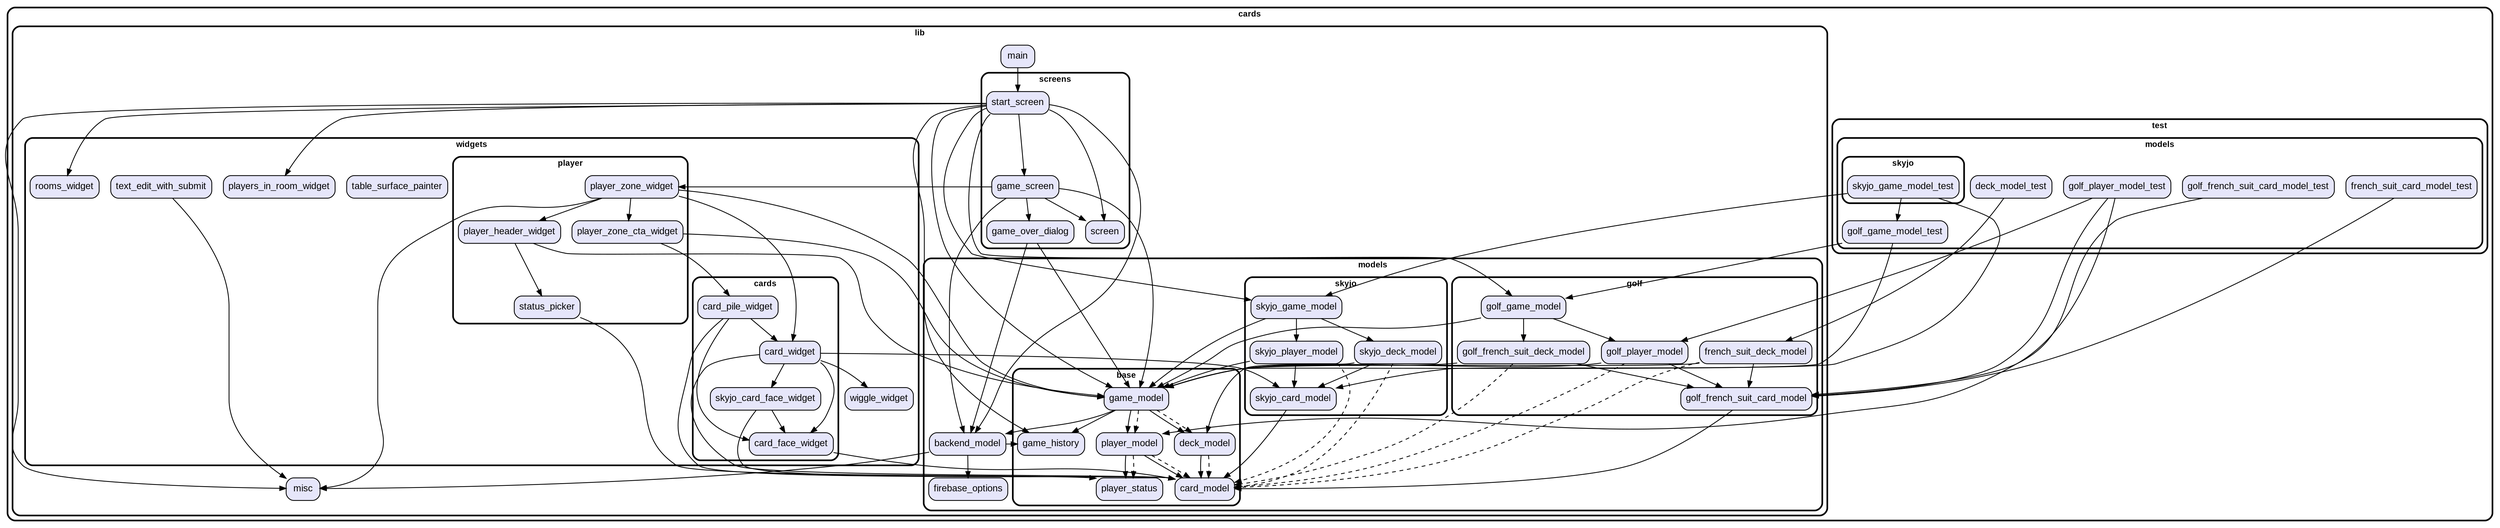 digraph "" {
  graph [style=rounded fontname="Arial Black" fontsize=13 penwidth=2.6];
  node [shape=rect style="filled,rounded" fontname=Arial fontsize=15 fillcolor=Lavender penwidth=1.3];
  edge [penwidth=1.3];
  "/test/models/deck_model_test.dart" [label="deck_model_test"];
  "/test/models/golf_player_model_test.dart" [label="golf_player_model_test"];
  "/test/models/golf_french_suit_card_model_test.dart" [label="golf_french_suit_card_model_test"];
  "/test/models/french_suit_card_model_test.dart" [label="french_suit_card_model_test"];
  "/test/models/skyjo/skyjo_game_model_test.dart" [label="skyjo_game_model_test"];
  "/test/models/golf_game_model_test.dart" [label="golf_game_model_test"];
  "/lib/models/golf/golf_french_suit_deck_model.dart" [label="golf_french_suit_deck_model"];
  "/lib/models/golf/golf_french_suit_card_model.dart" [label="golf_french_suit_card_model"];
  "/lib/models/golf/french_suit_deck_model.dart" [label="french_suit_deck_model"];
  "/lib/models/golf/golf_game_model.dart" [label="golf_game_model"];
  "/lib/models/golf/golf_player_model.dart" [label="golf_player_model"];
  "/lib/models/firebase_options.dart" [label="firebase_options"];
  "/lib/models/skyjo/skyjo_deck_model.dart" [label="skyjo_deck_model"];
  "/lib/models/skyjo/skyjo_card_model.dart" [label="skyjo_card_model"];
  "/lib/models/skyjo/skyjo_game_model.dart" [label="skyjo_game_model"];
  "/lib/models/skyjo/skyjo_player_model.dart" [label="skyjo_player_model"];
  "/lib/models/backend_model.dart" [label="backend_model"];
  "/lib/models/base/player_status.dart" [label="player_status"];
  "/lib/models/base/game_model.dart" [label="game_model"];
  "/lib/models/base/game_history.dart" [label="game_history"];
  "/lib/models/base/player_model.dart" [label="player_model"];
  "/lib/models/base/card_model.dart" [label="card_model"];
  "/lib/models/base/deck_model.dart" [label="deck_model"];
  "/lib/screens/game_over_dialog.dart" [label="game_over_dialog"];
  "/lib/screens/game_screen.dart" [label="game_screen"];
  "/lib/screens/start_screen.dart" [label="start_screen"];
  "/lib/screens/screen.dart" [label="screen"];
  "/lib/main.dart" [label="main"];
  "/lib/misc.dart" [label="misc"];
  "/lib/widgets/table_surface_painter.dart" [label="table_surface_painter"];
  "/lib/widgets/cards/card_pile_widget.dart" [label="card_pile_widget"];
  "/lib/widgets/cards/skyjo_card_face_widget.dart" [label="skyjo_card_face_widget"];
  "/lib/widgets/cards/card_widget.dart" [label="card_widget"];
  "/lib/widgets/cards/card_face_widget.dart" [label="card_face_widget"];
  "/lib/widgets/wiggle_widget.dart" [label="wiggle_widget"];
  "/lib/widgets/players_in_room_widget.dart" [label="players_in_room_widget"];
  "/lib/widgets/text_edit_with_submit.dart" [label="text_edit_with_submit"];
  "/lib/widgets/rooms_widget.dart" [label="rooms_widget"];
  "/lib/widgets/player/player_zone_cta_widget.dart" [label="player_zone_cta_widget"];
  "/lib/widgets/player/status_picker.dart" [label="status_picker"];
  "/lib/widgets/player/player_header_widget.dart" [label="player_header_widget"];
  "/lib/widgets/player/player_zone_widget.dart" [label="player_zone_widget"];
  subgraph "cluster~" {
    label="cards";
    subgraph "cluster~/test" {
      label="test";
      subgraph "cluster~/test/models" {
        label="models";
        "/test/models/deck_model_test.dart";
        "/test/models/golf_player_model_test.dart";
        "/test/models/golf_french_suit_card_model_test.dart";
        "/test/models/french_suit_card_model_test.dart";
        "/test/models/golf_game_model_test.dart";
        subgraph "cluster~/test/models/skyjo" {
          label="skyjo";
          "/test/models/skyjo/skyjo_game_model_test.dart";
        }
      }
    }
    subgraph "cluster~/lib" {
      label="lib";
      "/lib/main.dart";
      "/lib/misc.dart";
      subgraph "cluster~/lib/models" {
        label="models";
        "/lib/models/firebase_options.dart";
        "/lib/models/backend_model.dart";
        subgraph "cluster~/lib/models/golf" {
          label="golf";
          "/lib/models/golf/golf_french_suit_deck_model.dart";
          "/lib/models/golf/golf_french_suit_card_model.dart";
          "/lib/models/golf/french_suit_deck_model.dart";
          "/lib/models/golf/golf_game_model.dart";
          "/lib/models/golf/golf_player_model.dart";
        }
        subgraph "cluster~/lib/models/skyjo" {
          label="skyjo";
          "/lib/models/skyjo/skyjo_deck_model.dart";
          "/lib/models/skyjo/skyjo_card_model.dart";
          "/lib/models/skyjo/skyjo_game_model.dart";
          "/lib/models/skyjo/skyjo_player_model.dart";
        }
        subgraph "cluster~/lib/models/base" {
          label="base";
          "/lib/models/base/player_status.dart";
          "/lib/models/base/game_model.dart";
          "/lib/models/base/game_history.dart";
          "/lib/models/base/player_model.dart";
          "/lib/models/base/card_model.dart";
          "/lib/models/base/deck_model.dart";
        }
      }
      subgraph "cluster~/lib/screens" {
        label="screens";
        "/lib/screens/game_over_dialog.dart";
        "/lib/screens/game_screen.dart";
        "/lib/screens/start_screen.dart";
        "/lib/screens/screen.dart";
      }
      subgraph "cluster~/lib/widgets" {
        label="widgets";
        "/lib/widgets/table_surface_painter.dart";
        "/lib/widgets/wiggle_widget.dart";
        "/lib/widgets/players_in_room_widget.dart";
        "/lib/widgets/text_edit_with_submit.dart";
        "/lib/widgets/rooms_widget.dart";
        subgraph "cluster~/lib/widgets/cards" {
          label="cards";
          "/lib/widgets/cards/card_pile_widget.dart";
          "/lib/widgets/cards/skyjo_card_face_widget.dart";
          "/lib/widgets/cards/card_widget.dart";
          "/lib/widgets/cards/card_face_widget.dart";
        }
        subgraph "cluster~/lib/widgets/player" {
          label="player";
          "/lib/widgets/player/player_zone_cta_widget.dart";
          "/lib/widgets/player/status_picker.dart";
          "/lib/widgets/player/player_header_widget.dart";
          "/lib/widgets/player/player_zone_widget.dart";
        }
      }
    }
  }
  "/test/models/deck_model_test.dart" -> "/lib/models/golf/french_suit_deck_model.dart";
  "/test/models/golf_player_model_test.dart" -> "/lib/models/base/player_model.dart";
  "/test/models/golf_player_model_test.dart" -> "/lib/models/golf/golf_french_suit_card_model.dart";
  "/test/models/golf_player_model_test.dart" -> "/lib/models/golf/golf_player_model.dart";
  "/test/models/golf_french_suit_card_model_test.dart" -> "/lib/models/golf/golf_french_suit_card_model.dart";
  "/test/models/french_suit_card_model_test.dart" -> "/lib/models/golf/golf_french_suit_card_model.dart";
  "/test/models/skyjo/skyjo_game_model_test.dart" -> "/lib/models/skyjo/skyjo_card_model.dart";
  "/test/models/skyjo/skyjo_game_model_test.dart" -> "/lib/models/skyjo/skyjo_game_model.dart";
  "/test/models/skyjo/skyjo_game_model_test.dart" -> "/test/models/golf_game_model_test.dart";
  "/test/models/golf_game_model_test.dart" -> "/lib/models/base/game_model.dart";
  "/test/models/golf_game_model_test.dart" -> "/lib/models/golf/golf_game_model.dart";
  "/lib/models/golf/golf_french_suit_deck_model.dart" -> "/lib/models/base/game_model.dart";
  "/lib/models/golf/golf_french_suit_deck_model.dart" -> "/lib/models/golf/golf_french_suit_card_model.dart";
  "/lib/models/golf/golf_french_suit_deck_model.dart" -> "/lib/models/base/card_model.dart" [style=dashed];
  "/lib/models/golf/golf_french_suit_card_model.dart" -> "/lib/models/base/card_model.dart";
  "/lib/models/golf/french_suit_deck_model.dart" -> "/lib/models/base/game_model.dart";
  "/lib/models/golf/french_suit_deck_model.dart" -> "/lib/models/golf/golf_french_suit_card_model.dart";
  "/lib/models/golf/french_suit_deck_model.dart" -> "/lib/models/base/card_model.dart" [style=dashed];
  "/lib/models/golf/golf_game_model.dart" -> "/lib/models/base/game_model.dart";
  "/lib/models/golf/golf_game_model.dart" -> "/lib/models/golf/golf_french_suit_deck_model.dart";
  "/lib/models/golf/golf_game_model.dart" -> "/lib/models/golf/golf_player_model.dart";
  "/lib/models/golf/golf_player_model.dart" -> "/lib/models/base/game_model.dart";
  "/lib/models/golf/golf_player_model.dart" -> "/lib/models/golf/golf_french_suit_card_model.dart";
  "/lib/models/golf/golf_player_model.dart" -> "/lib/models/base/card_model.dart" [style=dashed];
  "/lib/models/skyjo/skyjo_deck_model.dart" -> "/lib/models/base/deck_model.dart";
  "/lib/models/skyjo/skyjo_deck_model.dart" -> "/lib/models/skyjo/skyjo_card_model.dart";
  "/lib/models/skyjo/skyjo_deck_model.dart" -> "/lib/models/base/card_model.dart" [style=dashed];
  "/lib/models/skyjo/skyjo_card_model.dart" -> "/lib/models/base/card_model.dart";
  "/lib/models/skyjo/skyjo_game_model.dart" -> "/lib/models/base/game_model.dart";
  "/lib/models/skyjo/skyjo_game_model.dart" -> "/lib/models/skyjo/skyjo_deck_model.dart";
  "/lib/models/skyjo/skyjo_game_model.dart" -> "/lib/models/skyjo/skyjo_player_model.dart";
  "/lib/models/skyjo/skyjo_player_model.dart" -> "/lib/models/base/game_model.dart";
  "/lib/models/skyjo/skyjo_player_model.dart" -> "/lib/models/skyjo/skyjo_card_model.dart";
  "/lib/models/skyjo/skyjo_player_model.dart" -> "/lib/models/base/card_model.dart" [style=dashed];
  "/lib/models/backend_model.dart" -> "/lib/misc.dart";
  "/lib/models/backend_model.dart" -> "/lib/models/base/game_history.dart";
  "/lib/models/backend_model.dart" -> "/lib/models/firebase_options.dart";
  "/lib/models/base/game_model.dart" -> "/lib/models/backend_model.dart";
  "/lib/models/base/game_model.dart" -> "/lib/models/base/deck_model.dart";
  "/lib/models/base/game_model.dart" -> "/lib/models/base/game_history.dart";
  "/lib/models/base/game_model.dart" -> "/lib/models/base/player_model.dart";
  "/lib/models/base/game_model.dart" -> "/lib/models/base/deck_model.dart" [style=dashed];
  "/lib/models/base/game_model.dart" -> "/lib/models/base/player_model.dart" [style=dashed];
  "/lib/models/base/player_model.dart" -> "/lib/models/base/card_model.dart";
  "/lib/models/base/player_model.dart" -> "/lib/models/base/player_status.dart";
  "/lib/models/base/player_model.dart" -> "/lib/models/base/card_model.dart" [style=dashed];
  "/lib/models/base/player_model.dart" -> "/lib/models/base/player_status.dart" [style=dashed];
  "/lib/models/base/deck_model.dart" -> "/lib/models/base/card_model.dart";
  "/lib/models/base/deck_model.dart" -> "/lib/models/base/card_model.dart" [style=dashed];
  "/lib/screens/game_over_dialog.dart" -> "/lib/models/backend_model.dart";
  "/lib/screens/game_over_dialog.dart" -> "/lib/models/base/game_model.dart";
  "/lib/screens/game_screen.dart" -> "/lib/models/backend_model.dart";
  "/lib/screens/game_screen.dart" -> "/lib/models/base/game_model.dart";
  "/lib/screens/game_screen.dart" -> "/lib/screens/game_over_dialog.dart";
  "/lib/screens/game_screen.dart" -> "/lib/screens/screen.dart";
  "/lib/screens/game_screen.dart" -> "/lib/widgets/player/player_zone_widget.dart";
  "/lib/screens/start_screen.dart" -> "/lib/misc.dart";
  "/lib/screens/start_screen.dart" -> "/lib/models/backend_model.dart";
  "/lib/screens/start_screen.dart" -> "/lib/models/base/game_history.dart";
  "/lib/screens/start_screen.dart" -> "/lib/models/base/game_model.dart";
  "/lib/screens/start_screen.dart" -> "/lib/models/golf/golf_game_model.dart";
  "/lib/screens/start_screen.dart" -> "/lib/models/skyjo/skyjo_game_model.dart";
  "/lib/screens/start_screen.dart" -> "/lib/screens/game_screen.dart";
  "/lib/screens/start_screen.dart" -> "/lib/screens/screen.dart";
  "/lib/screens/start_screen.dart" -> "/lib/widgets/players_in_room_widget.dart";
  "/lib/screens/start_screen.dart" -> "/lib/widgets/rooms_widget.dart";
  "/lib/main.dart" -> "/lib/screens/start_screen.dart";
  "/lib/widgets/cards/card_pile_widget.dart" -> "/lib/models/base/card_model.dart";
  "/lib/widgets/cards/card_pile_widget.dart" -> "/lib/widgets/cards/card_face_widget.dart";
  "/lib/widgets/cards/card_pile_widget.dart" -> "/lib/widgets/cards/card_widget.dart";
  "/lib/widgets/cards/skyjo_card_face_widget.dart" -> "/lib/models/base/card_model.dart";
  "/lib/widgets/cards/skyjo_card_face_widget.dart" -> "/lib/widgets/cards/card_face_widget.dart";
  "/lib/widgets/cards/card_widget.dart" -> "/lib/models/base/card_model.dart";
  "/lib/widgets/cards/card_widget.dart" -> "/lib/models/skyjo/skyjo_card_model.dart";
  "/lib/widgets/cards/card_widget.dart" -> "/lib/widgets/cards/card_face_widget.dart";
  "/lib/widgets/cards/card_widget.dart" -> "/lib/widgets/cards/skyjo_card_face_widget.dart";
  "/lib/widgets/cards/card_widget.dart" -> "/lib/widgets/wiggle_widget.dart";
  "/lib/widgets/cards/card_face_widget.dart" -> "/lib/models/base/card_model.dart";
  "/lib/widgets/text_edit_with_submit.dart" -> "/lib/misc.dart";
  "/lib/widgets/player/player_zone_cta_widget.dart" -> "/lib/models/base/game_model.dart";
  "/lib/widgets/player/player_zone_cta_widget.dart" -> "/lib/widgets/cards/card_pile_widget.dart";
  "/lib/widgets/player/status_picker.dart" -> "/lib/models/base/player_status.dart";
  "/lib/widgets/player/player_header_widget.dart" -> "/lib/models/base/game_model.dart";
  "/lib/widgets/player/player_header_widget.dart" -> "/lib/widgets/player/status_picker.dart";
  "/lib/widgets/player/player_zone_widget.dart" -> "/lib/misc.dart";
  "/lib/widgets/player/player_zone_widget.dart" -> "/lib/models/base/game_model.dart";
  "/lib/widgets/player/player_zone_widget.dart" -> "/lib/widgets/cards/card_widget.dart";
  "/lib/widgets/player/player_zone_widget.dart" -> "/lib/widgets/player/player_header_widget.dart";
  "/lib/widgets/player/player_zone_widget.dart" -> "/lib/widgets/player/player_zone_cta_widget.dart";
}
